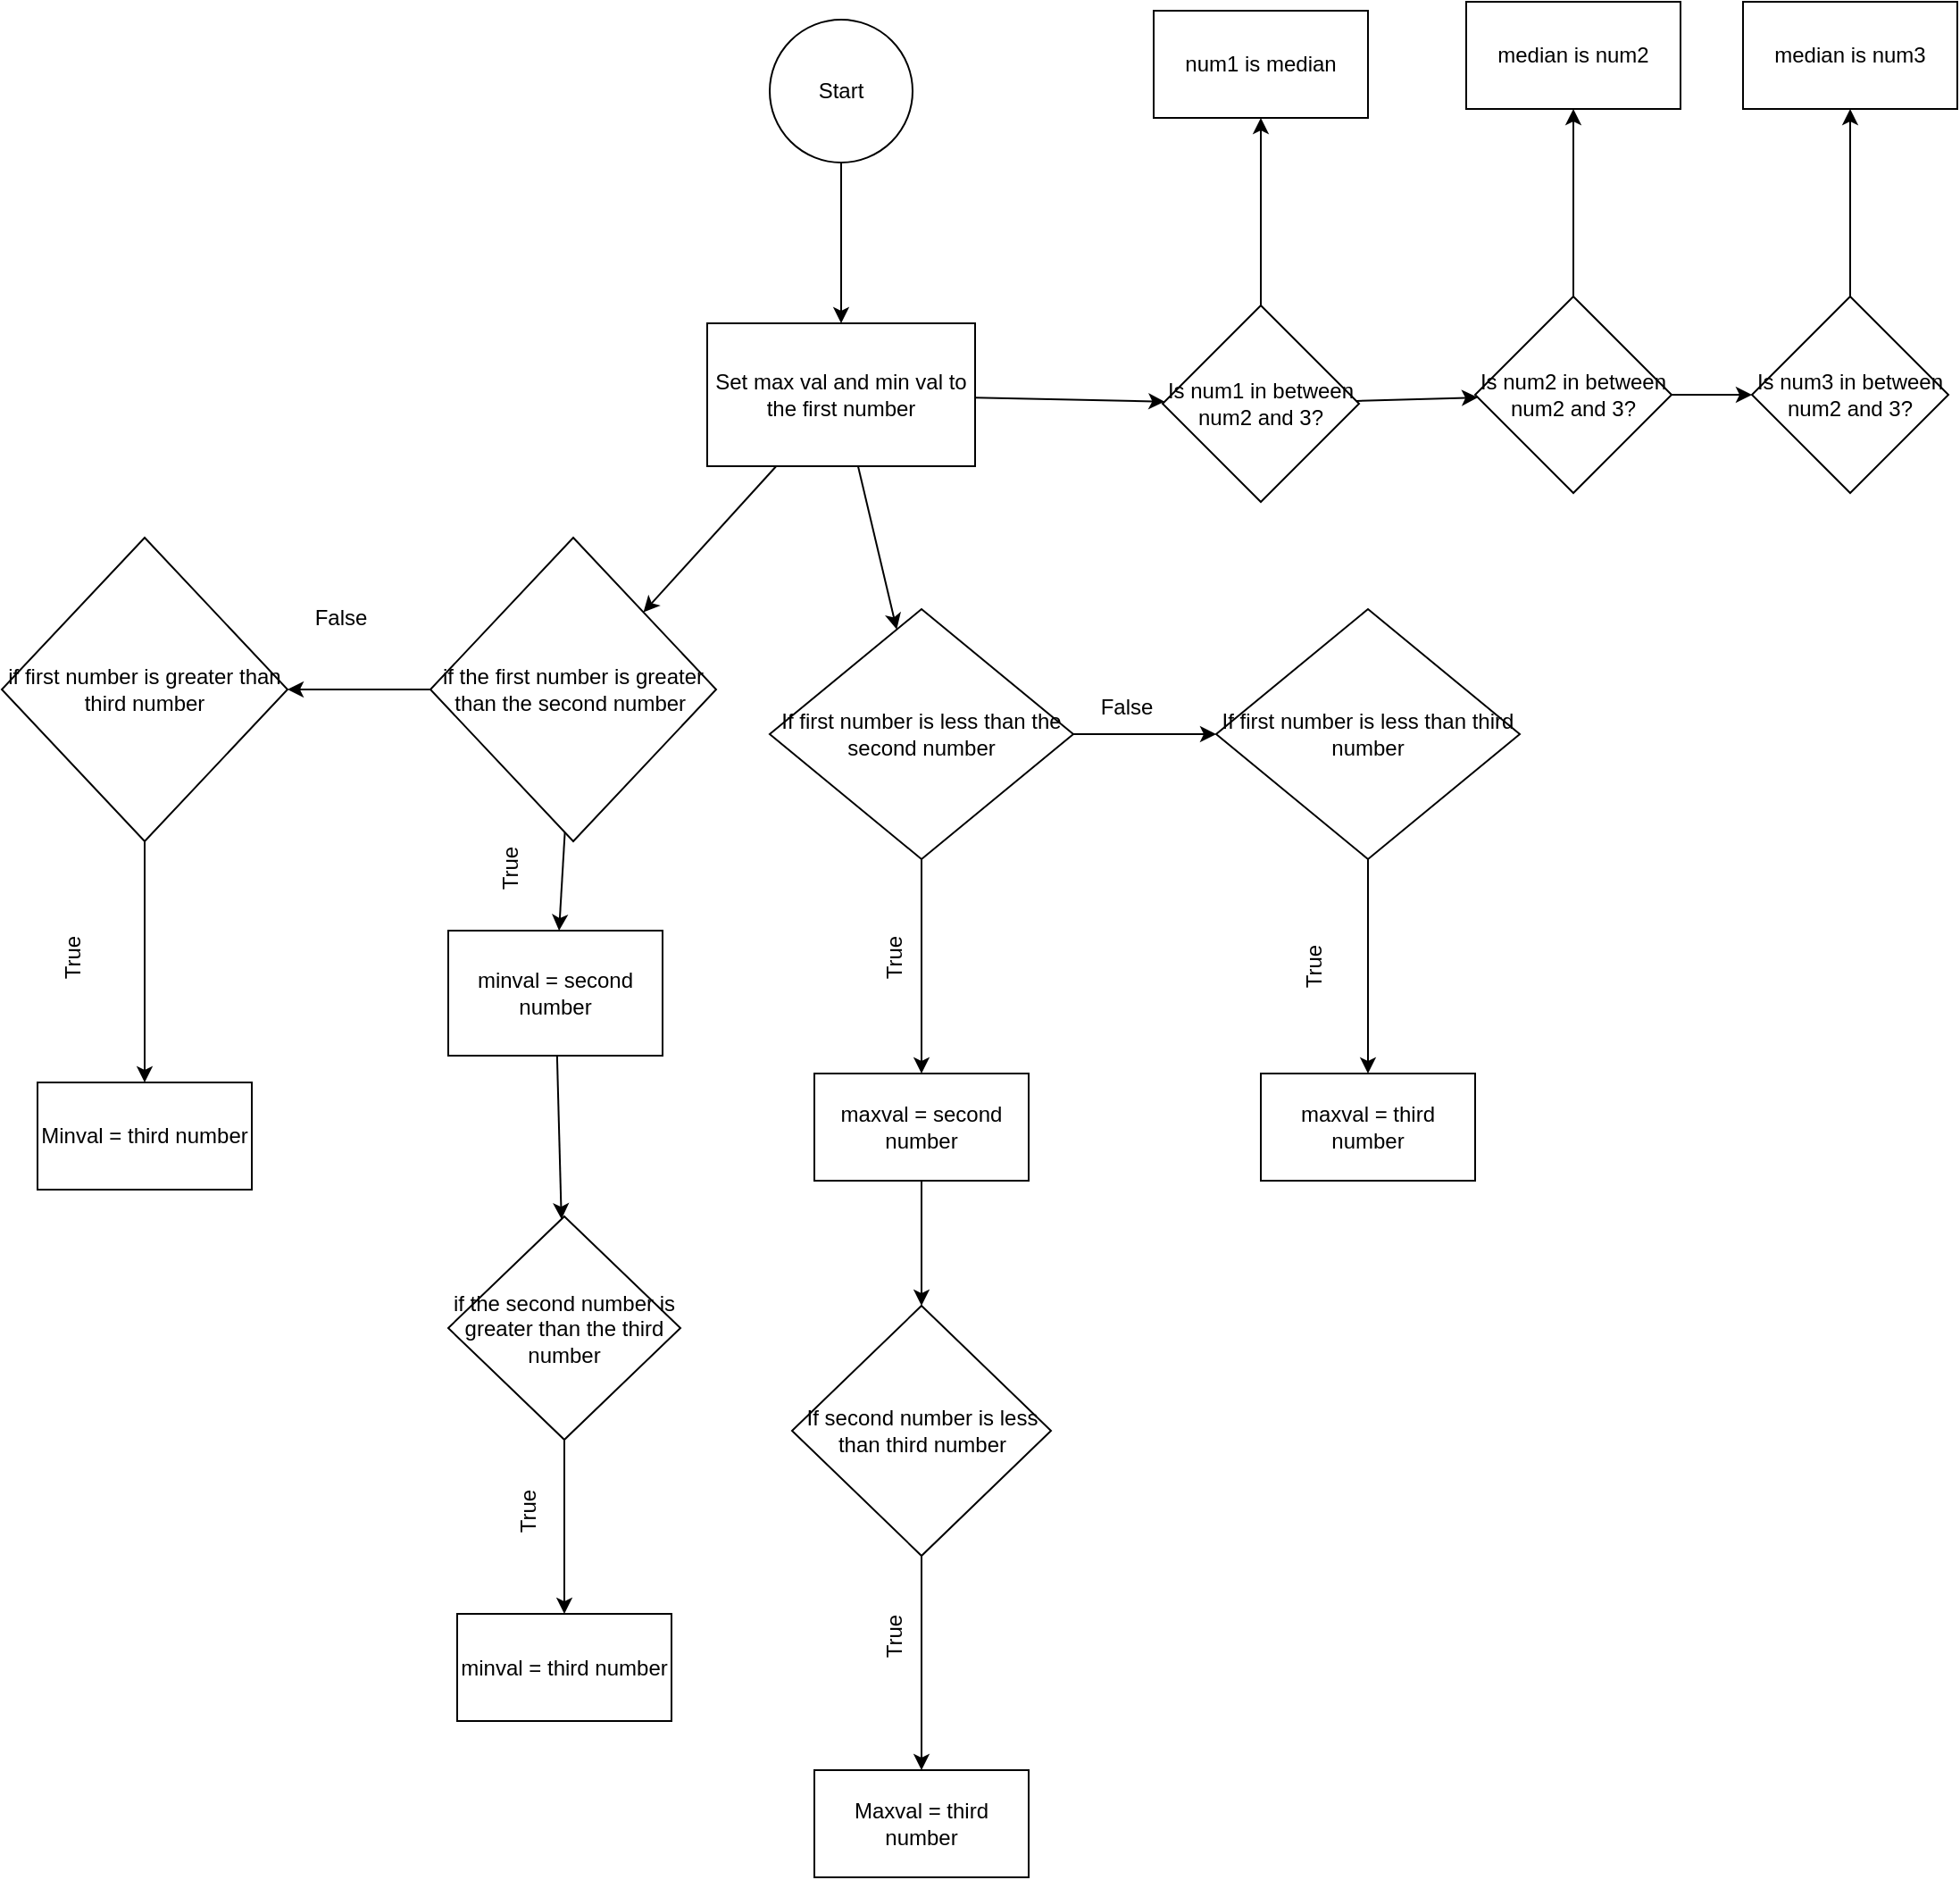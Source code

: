 <mxfile>
    <diagram id="y1mwS4dS4gJOzHPzJD2I" name="Page-1">
        <mxGraphModel dx="1980" dy="471" grid="1" gridSize="10" guides="1" tooltips="1" connect="1" arrows="1" fold="1" page="1" pageScale="1" pageWidth="850" pageHeight="1100" math="0" shadow="0">
            <root>
                <mxCell id="0"/>
                <mxCell id="1" parent="0"/>
                <mxCell id="6" value="" style="edgeStyle=none;html=1;" edge="1" parent="1" source="2" target="5">
                    <mxGeometry relative="1" as="geometry"/>
                </mxCell>
                <mxCell id="2" value="Start" style="ellipse;whiteSpace=wrap;html=1;aspect=fixed;" vertex="1" parent="1">
                    <mxGeometry x="80" y="20" width="80" height="80" as="geometry"/>
                </mxCell>
                <mxCell id="8" value="" style="edgeStyle=none;html=1;" edge="1" parent="1" source="5" target="7">
                    <mxGeometry relative="1" as="geometry"/>
                </mxCell>
                <mxCell id="24" value="" style="edgeStyle=none;html=1;" edge="1" parent="1" source="5" target="23">
                    <mxGeometry relative="1" as="geometry"/>
                </mxCell>
                <mxCell id="39" value="" style="edgeStyle=none;html=1;" edge="1" parent="1" source="5" target="38">
                    <mxGeometry relative="1" as="geometry"/>
                </mxCell>
                <mxCell id="5" value="Set max val and min val to the first number" style="whiteSpace=wrap;html=1;" vertex="1" parent="1">
                    <mxGeometry x="45" y="190" width="150" height="80" as="geometry"/>
                </mxCell>
                <mxCell id="10" value="" style="edgeStyle=none;html=1;" edge="1" parent="1" source="7" target="9">
                    <mxGeometry relative="1" as="geometry"/>
                </mxCell>
                <mxCell id="16" value="" style="edgeStyle=none;html=1;" edge="1" parent="1" source="7" target="15">
                    <mxGeometry relative="1" as="geometry"/>
                </mxCell>
                <mxCell id="7" value="if the first number is greater than the second number&amp;nbsp;" style="rhombus;whiteSpace=wrap;html=1;" vertex="1" parent="1">
                    <mxGeometry x="-110" y="310" width="160" height="170" as="geometry"/>
                </mxCell>
                <mxCell id="12" value="" style="edgeStyle=none;html=1;" edge="1" parent="1" source="9" target="11">
                    <mxGeometry relative="1" as="geometry"/>
                </mxCell>
                <mxCell id="9" value="minval = second number" style="whiteSpace=wrap;html=1;" vertex="1" parent="1">
                    <mxGeometry x="-100" y="530" width="120" height="70" as="geometry"/>
                </mxCell>
                <mxCell id="14" value="" style="edgeStyle=none;html=1;" edge="1" parent="1" source="11" target="13">
                    <mxGeometry relative="1" as="geometry"/>
                </mxCell>
                <mxCell id="11" value="if the second number is greater than the third number" style="rhombus;whiteSpace=wrap;html=1;" vertex="1" parent="1">
                    <mxGeometry x="-100" y="690" width="130" height="125" as="geometry"/>
                </mxCell>
                <mxCell id="13" value="minval = third number" style="whiteSpace=wrap;html=1;" vertex="1" parent="1">
                    <mxGeometry x="-95" y="912.5" width="120" height="60" as="geometry"/>
                </mxCell>
                <mxCell id="18" value="" style="edgeStyle=none;html=1;" edge="1" parent="1" source="15" target="17">
                    <mxGeometry relative="1" as="geometry"/>
                </mxCell>
                <mxCell id="15" value="if first number is greater than third number" style="rhombus;whiteSpace=wrap;html=1;" vertex="1" parent="1">
                    <mxGeometry x="-350" y="310" width="160" height="170" as="geometry"/>
                </mxCell>
                <mxCell id="17" value="Minval = third number" style="whiteSpace=wrap;html=1;" vertex="1" parent="1">
                    <mxGeometry x="-330" y="615" width="120" height="60" as="geometry"/>
                </mxCell>
                <mxCell id="19" value="True" style="text;html=1;strokeColor=none;fillColor=none;align=center;verticalAlign=middle;whiteSpace=wrap;rounded=0;rotation=270;" vertex="1" parent="1">
                    <mxGeometry x="-340" y="530" width="60" height="30" as="geometry"/>
                </mxCell>
                <mxCell id="20" value="True" style="text;html=1;strokeColor=none;fillColor=none;align=center;verticalAlign=middle;whiteSpace=wrap;rounded=0;rotation=270;" vertex="1" parent="1">
                    <mxGeometry x="-95" y="480" width="60" height="30" as="geometry"/>
                </mxCell>
                <mxCell id="21" value="True" style="text;html=1;strokeColor=none;fillColor=none;align=center;verticalAlign=middle;whiteSpace=wrap;rounded=0;rotation=270;" vertex="1" parent="1">
                    <mxGeometry x="-85" y="840" width="60" height="30" as="geometry"/>
                </mxCell>
                <mxCell id="22" value="False" style="text;html=1;strokeColor=none;fillColor=none;align=center;verticalAlign=middle;whiteSpace=wrap;rounded=0;rotation=0;" vertex="1" parent="1">
                    <mxGeometry x="-190" y="340" width="60" height="30" as="geometry"/>
                </mxCell>
                <mxCell id="26" value="" style="edgeStyle=none;html=1;" edge="1" parent="1" source="23" target="25">
                    <mxGeometry relative="1" as="geometry"/>
                </mxCell>
                <mxCell id="35" value="" style="edgeStyle=none;html=1;" edge="1" parent="1" source="23" target="34">
                    <mxGeometry relative="1" as="geometry"/>
                </mxCell>
                <mxCell id="23" value="If first number is less than the second number" style="rhombus;whiteSpace=wrap;html=1;" vertex="1" parent="1">
                    <mxGeometry x="80" y="350" width="170" height="140" as="geometry"/>
                </mxCell>
                <mxCell id="28" value="" style="edgeStyle=none;html=1;" edge="1" parent="1" source="25" target="27">
                    <mxGeometry relative="1" as="geometry"/>
                </mxCell>
                <mxCell id="25" value="maxval = second number" style="whiteSpace=wrap;html=1;" vertex="1" parent="1">
                    <mxGeometry x="105" y="610" width="120" height="60" as="geometry"/>
                </mxCell>
                <mxCell id="30" value="" style="edgeStyle=none;html=1;" edge="1" parent="1" source="27" target="29">
                    <mxGeometry relative="1" as="geometry"/>
                </mxCell>
                <mxCell id="27" value="If second number is less than third number" style="rhombus;whiteSpace=wrap;html=1;" vertex="1" parent="1">
                    <mxGeometry x="92.5" y="740" width="145" height="140" as="geometry"/>
                </mxCell>
                <mxCell id="29" value="Maxval = third number" style="whiteSpace=wrap;html=1;" vertex="1" parent="1">
                    <mxGeometry x="105" y="1000" width="120" height="60" as="geometry"/>
                </mxCell>
                <mxCell id="31" value="True" style="text;html=1;strokeColor=none;fillColor=none;align=center;verticalAlign=middle;whiteSpace=wrap;rounded=0;rotation=270;" vertex="1" parent="1">
                    <mxGeometry x="120" y="910" width="60" height="30" as="geometry"/>
                </mxCell>
                <mxCell id="33" value="True" style="text;html=1;strokeColor=none;fillColor=none;align=center;verticalAlign=middle;whiteSpace=wrap;rounded=0;rotation=270;" vertex="1" parent="1">
                    <mxGeometry x="120" y="530" width="60" height="30" as="geometry"/>
                </mxCell>
                <mxCell id="37" value="" style="edgeStyle=none;html=1;" edge="1" parent="1" source="34" target="36">
                    <mxGeometry relative="1" as="geometry"/>
                </mxCell>
                <mxCell id="34" value="If first number is less than third number" style="rhombus;whiteSpace=wrap;html=1;" vertex="1" parent="1">
                    <mxGeometry x="330" y="350" width="170" height="140" as="geometry"/>
                </mxCell>
                <mxCell id="36" value="maxval = third number" style="whiteSpace=wrap;html=1;" vertex="1" parent="1">
                    <mxGeometry x="355" y="610" width="120" height="60" as="geometry"/>
                </mxCell>
                <mxCell id="41" value="" style="edgeStyle=none;html=1;" edge="1" parent="1" source="38" target="40">
                    <mxGeometry relative="1" as="geometry"/>
                </mxCell>
                <mxCell id="45" value="" style="edgeStyle=none;html=1;" edge="1" parent="1" source="38" target="44">
                    <mxGeometry relative="1" as="geometry"/>
                </mxCell>
                <mxCell id="38" value="Is num1 in between num2 and 3?" style="rhombus;whiteSpace=wrap;html=1;" vertex="1" parent="1">
                    <mxGeometry x="300" y="180" width="110" height="110" as="geometry"/>
                </mxCell>
                <mxCell id="43" value="" style="edgeStyle=none;html=1;" edge="1" parent="1" source="40" target="42">
                    <mxGeometry relative="1" as="geometry"/>
                </mxCell>
                <mxCell id="47" value="" style="edgeStyle=none;html=1;" edge="1" parent="1" source="40" target="46">
                    <mxGeometry relative="1" as="geometry"/>
                </mxCell>
                <mxCell id="40" value="Is num2 in between num2 and 3?" style="rhombus;whiteSpace=wrap;html=1;" vertex="1" parent="1">
                    <mxGeometry x="475" y="175" width="110" height="110" as="geometry"/>
                </mxCell>
                <mxCell id="49" value="" style="edgeStyle=none;html=1;" edge="1" parent="1" source="42" target="48">
                    <mxGeometry relative="1" as="geometry"/>
                </mxCell>
                <mxCell id="42" value="Is num3 in between num2 and 3?" style="rhombus;whiteSpace=wrap;html=1;" vertex="1" parent="1">
                    <mxGeometry x="630" y="175" width="110" height="110" as="geometry"/>
                </mxCell>
                <mxCell id="44" value="num1 is median" style="whiteSpace=wrap;html=1;" vertex="1" parent="1">
                    <mxGeometry x="295" y="15" width="120" height="60" as="geometry"/>
                </mxCell>
                <mxCell id="46" value="median is num2" style="whiteSpace=wrap;html=1;" vertex="1" parent="1">
                    <mxGeometry x="470" y="10" width="120" height="60" as="geometry"/>
                </mxCell>
                <mxCell id="48" value="median is num3" style="whiteSpace=wrap;html=1;" vertex="1" parent="1">
                    <mxGeometry x="625" y="10" width="120" height="60" as="geometry"/>
                </mxCell>
                <mxCell id="50" value="True" style="text;html=1;strokeColor=none;fillColor=none;align=center;verticalAlign=middle;whiteSpace=wrap;rounded=0;rotation=270;" vertex="1" parent="1">
                    <mxGeometry x="355" y="535" width="60" height="30" as="geometry"/>
                </mxCell>
                <mxCell id="52" value="False" style="text;html=1;strokeColor=none;fillColor=none;align=center;verticalAlign=middle;whiteSpace=wrap;rounded=0;rotation=0;" vertex="1" parent="1">
                    <mxGeometry x="250" y="390" width="60" height="30" as="geometry"/>
                </mxCell>
            </root>
        </mxGraphModel>
    </diagram>
</mxfile>